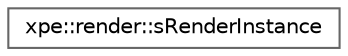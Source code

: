 digraph "Graphical Class Hierarchy"
{
 // LATEX_PDF_SIZE
  bgcolor="transparent";
  edge [fontname=Helvetica,fontsize=10,labelfontname=Helvetica,labelfontsize=10];
  node [fontname=Helvetica,fontsize=10,shape=box,height=0.2,width=0.4];
  rankdir="LR";
  Node0 [id="Node000000",label="xpe::render::sRenderInstance",height=0.2,width=0.4,color="grey40", fillcolor="white", style="filled",URL="$structxpe_1_1render_1_1s_render_instance.html",tooltip=" "];
}
